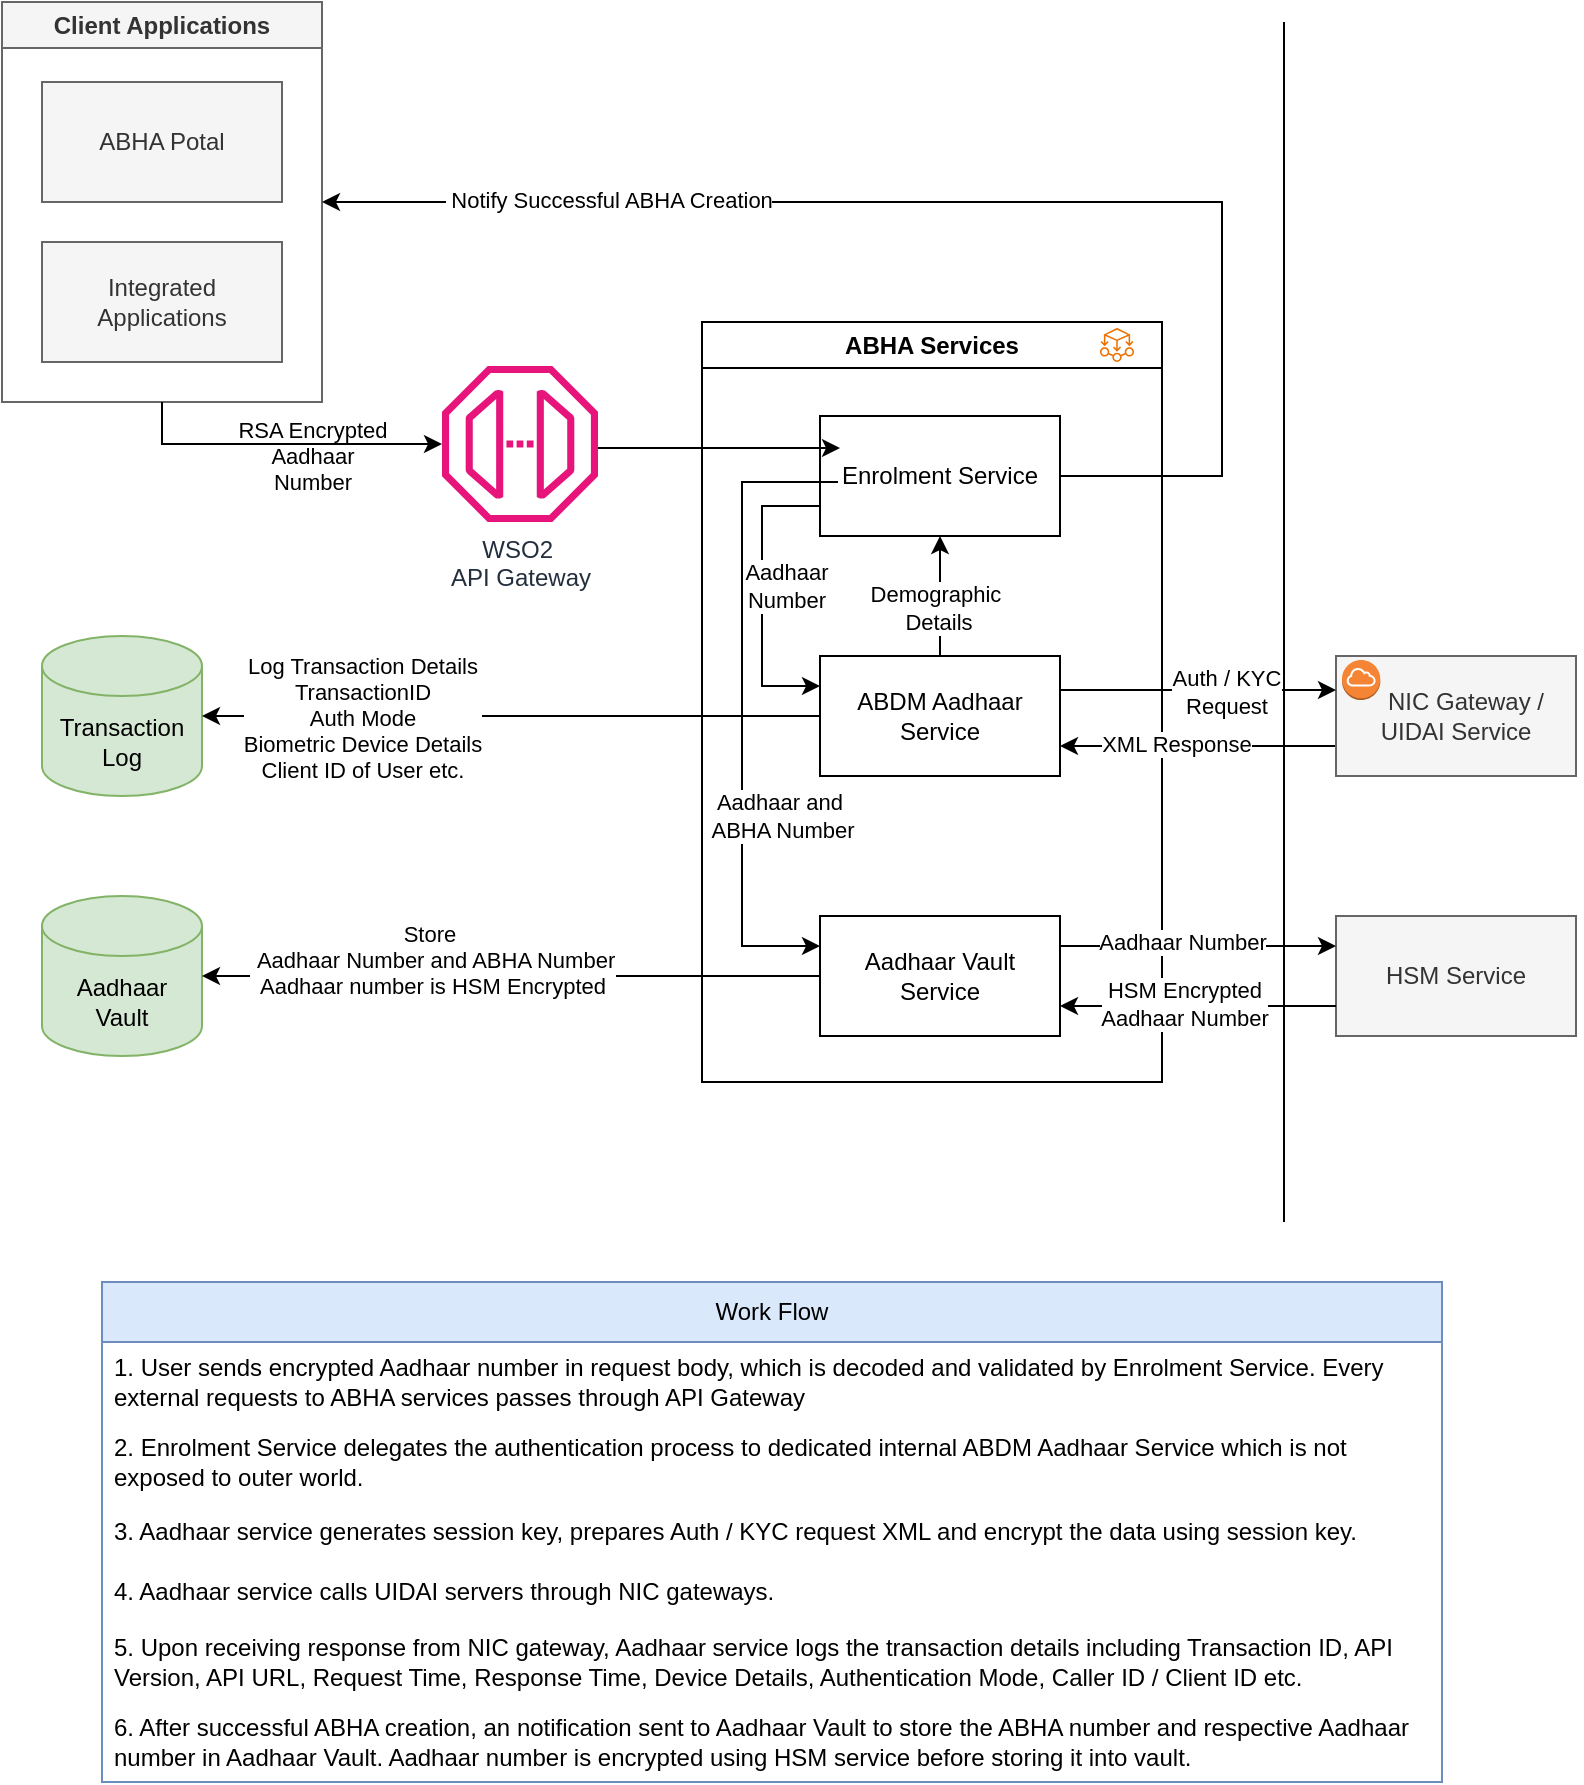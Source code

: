 <mxfile version="26.0.16">
  <diagram name="Page-1" id="w4yM_OVlUn1tSCUoMzzU">
    <mxGraphModel dx="1509" dy="813" grid="1" gridSize="10" guides="1" tooltips="1" connect="1" arrows="1" fold="1" page="1" pageScale="1" pageWidth="850" pageHeight="1100" math="0" shadow="0">
      <root>
        <mxCell id="0" />
        <mxCell id="1" parent="0" />
        <mxCell id="Dfum3mYCq1GaS5fJ5_Xi-3" value="Client Applications" style="swimlane;whiteSpace=wrap;html=1;startSize=23;fillColor=#f5f5f5;fontColor=#333333;strokeColor=#666666;" vertex="1" parent="1">
          <mxGeometry x="40" y="120" width="160" height="200" as="geometry" />
        </mxCell>
        <mxCell id="Dfum3mYCq1GaS5fJ5_Xi-1" value="ABHA Potal" style="rounded=0;whiteSpace=wrap;html=1;fillColor=#f5f5f5;fontColor=#333333;strokeColor=#666666;" vertex="1" parent="Dfum3mYCq1GaS5fJ5_Xi-3">
          <mxGeometry x="20" y="40" width="120" height="60" as="geometry" />
        </mxCell>
        <mxCell id="Dfum3mYCq1GaS5fJ5_Xi-2" value="Integrated Applications" style="rounded=0;whiteSpace=wrap;html=1;fillColor=#f5f5f5;fontColor=#333333;strokeColor=#666666;" vertex="1" parent="Dfum3mYCq1GaS5fJ5_Xi-3">
          <mxGeometry x="20" y="120" width="120" height="60" as="geometry" />
        </mxCell>
        <mxCell id="Dfum3mYCq1GaS5fJ5_Xi-4" value="ABHA Services" style="swimlane;whiteSpace=wrap;html=1;" vertex="1" parent="1">
          <mxGeometry x="390" y="280" width="230" height="380" as="geometry" />
        </mxCell>
        <mxCell id="Dfum3mYCq1GaS5fJ5_Xi-5" value="Enrolment Service" style="rounded=0;whiteSpace=wrap;html=1;" vertex="1" parent="Dfum3mYCq1GaS5fJ5_Xi-4">
          <mxGeometry x="59" y="47" width="120" height="60" as="geometry" />
        </mxCell>
        <mxCell id="Dfum3mYCq1GaS5fJ5_Xi-33" value="" style="edgeStyle=orthogonalEdgeStyle;rounded=0;orthogonalLoop=1;jettySize=auto;html=1;" edge="1" parent="Dfum3mYCq1GaS5fJ5_Xi-4" source="Dfum3mYCq1GaS5fJ5_Xi-6" target="Dfum3mYCq1GaS5fJ5_Xi-5">
          <mxGeometry relative="1" as="geometry" />
        </mxCell>
        <mxCell id="Dfum3mYCq1GaS5fJ5_Xi-34" value="Demographic&amp;nbsp;&lt;div&gt;Details&lt;/div&gt;" style="edgeLabel;html=1;align=center;verticalAlign=middle;resizable=0;points=[];" vertex="1" connectable="0" parent="Dfum3mYCq1GaS5fJ5_Xi-33">
          <mxGeometry x="0.01" y="1" relative="1" as="geometry">
            <mxPoint y="6" as="offset" />
          </mxGeometry>
        </mxCell>
        <mxCell id="Dfum3mYCq1GaS5fJ5_Xi-6" value="ABDM Aadhaar Service" style="rounded=0;whiteSpace=wrap;html=1;" vertex="1" parent="Dfum3mYCq1GaS5fJ5_Xi-4">
          <mxGeometry x="59" y="167" width="120" height="60" as="geometry" />
        </mxCell>
        <mxCell id="Dfum3mYCq1GaS5fJ5_Xi-7" value="Aadhaar Vault Service" style="rounded=0;whiteSpace=wrap;html=1;" vertex="1" parent="Dfum3mYCq1GaS5fJ5_Xi-4">
          <mxGeometry x="59" y="297" width="120" height="60" as="geometry" />
        </mxCell>
        <mxCell id="Dfum3mYCq1GaS5fJ5_Xi-30" value="" style="endArrow=classic;html=1;rounded=0;exitX=0;exitY=0.75;exitDx=0;exitDy=0;entryX=0;entryY=0.25;entryDx=0;entryDy=0;" edge="1" parent="Dfum3mYCq1GaS5fJ5_Xi-4" source="Dfum3mYCq1GaS5fJ5_Xi-5" target="Dfum3mYCq1GaS5fJ5_Xi-6">
          <mxGeometry width="50" height="50" relative="1" as="geometry">
            <mxPoint x="-130" y="150" as="sourcePoint" />
            <mxPoint x="-80" y="100" as="targetPoint" />
            <Array as="points">
              <mxPoint x="30" y="92" />
              <mxPoint x="30" y="182" />
            </Array>
          </mxGeometry>
        </mxCell>
        <mxCell id="Dfum3mYCq1GaS5fJ5_Xi-48" value="" style="sketch=0;outlineConnect=0;fontColor=#232F3E;gradientColor=none;fillColor=#ED7100;strokeColor=none;dashed=0;verticalLabelPosition=bottom;verticalAlign=top;align=center;html=1;fontSize=12;fontStyle=0;aspect=fixed;pointerEvents=1;shape=mxgraph.aws4.ec2_aws_microservice_extractor_for_net;" vertex="1" parent="Dfum3mYCq1GaS5fJ5_Xi-4">
          <mxGeometry x="199" y="3" width="17" height="17" as="geometry" />
        </mxCell>
        <mxCell id="Dfum3mYCq1GaS5fJ5_Xi-70" value="Aadhaar &lt;br&gt;Number" style="edgeLabel;html=1;align=center;verticalAlign=middle;resizable=0;points=[];" vertex="1" connectable="0" parent="Dfum3mYCq1GaS5fJ5_Xi-4">
          <mxGeometry x="148" y="155" as="geometry">
            <mxPoint x="-106" y="-23" as="offset" />
          </mxGeometry>
        </mxCell>
        <mxCell id="Dfum3mYCq1GaS5fJ5_Xi-8" value="" style="endArrow=none;html=1;rounded=0;" edge="1" parent="1">
          <mxGeometry width="50" height="50" relative="1" as="geometry">
            <mxPoint x="681" y="730" as="sourcePoint" />
            <mxPoint x="681" y="130" as="targetPoint" />
          </mxGeometry>
        </mxCell>
        <mxCell id="Dfum3mYCq1GaS5fJ5_Xi-20" value="" style="endArrow=classic;html=1;rounded=0;entryX=1;entryY=0.75;entryDx=0;entryDy=0;exitX=0.009;exitY=1;exitDx=0;exitDy=0;exitPerimeter=0;" edge="1" parent="1" target="Dfum3mYCq1GaS5fJ5_Xi-6">
          <mxGeometry width="50" height="50" relative="1" as="geometry">
            <mxPoint x="821.44" y="492" as="sourcePoint" />
            <mxPoint x="640" y="550" as="targetPoint" />
          </mxGeometry>
        </mxCell>
        <mxCell id="Dfum3mYCq1GaS5fJ5_Xi-77" value="XML Response" style="edgeLabel;html=1;align=center;verticalAlign=middle;resizable=0;points=[];" vertex="1" connectable="0" parent="Dfum3mYCq1GaS5fJ5_Xi-20">
          <mxGeometry x="0.701" relative="1" as="geometry">
            <mxPoint x="20" y="-1" as="offset" />
          </mxGeometry>
        </mxCell>
        <mxCell id="Dfum3mYCq1GaS5fJ5_Xi-21" value="Transaction Log" style="shape=cylinder3;whiteSpace=wrap;html=1;boundedLbl=1;backgroundOutline=1;size=15;fillColor=#d5e8d4;strokeColor=#82b366;" vertex="1" parent="1">
          <mxGeometry x="60" y="437" width="80" height="80" as="geometry" />
        </mxCell>
        <mxCell id="Dfum3mYCq1GaS5fJ5_Xi-22" style="edgeStyle=orthogonalEdgeStyle;rounded=0;orthogonalLoop=1;jettySize=auto;html=1;entryX=1;entryY=0.5;entryDx=0;entryDy=0;entryPerimeter=0;" edge="1" parent="1" source="Dfum3mYCq1GaS5fJ5_Xi-6" target="Dfum3mYCq1GaS5fJ5_Xi-21">
          <mxGeometry relative="1" as="geometry" />
        </mxCell>
        <mxCell id="Dfum3mYCq1GaS5fJ5_Xi-55" value="Log Transaction Details&lt;div&gt;TransactionID&lt;/div&gt;&lt;div&gt;Auth Mode&lt;/div&gt;&lt;div&gt;Biometric Device Details&lt;/div&gt;&lt;div&gt;Client ID of User etc.&lt;/div&gt;" style="edgeLabel;html=1;align=center;verticalAlign=middle;resizable=0;points=[];" vertex="1" connectable="0" parent="Dfum3mYCq1GaS5fJ5_Xi-22">
          <mxGeometry x="0.172" y="1" relative="1" as="geometry">
            <mxPoint x="-48" as="offset" />
          </mxGeometry>
        </mxCell>
        <mxCell id="Dfum3mYCq1GaS5fJ5_Xi-23" value="Aadhaar &lt;br&gt;Vault" style="shape=cylinder3;whiteSpace=wrap;html=1;boundedLbl=1;backgroundOutline=1;size=15;fillColor=#d5e8d4;strokeColor=#82b366;" vertex="1" parent="1">
          <mxGeometry x="60" y="567" width="80" height="80" as="geometry" />
        </mxCell>
        <mxCell id="Dfum3mYCq1GaS5fJ5_Xi-24" style="edgeStyle=orthogonalEdgeStyle;rounded=0;orthogonalLoop=1;jettySize=auto;html=1;" edge="1" parent="1" source="Dfum3mYCq1GaS5fJ5_Xi-7" target="Dfum3mYCq1GaS5fJ5_Xi-23">
          <mxGeometry relative="1" as="geometry" />
        </mxCell>
        <mxCell id="Dfum3mYCq1GaS5fJ5_Xi-25" value="HSM Service" style="rounded=0;whiteSpace=wrap;html=1;fillColor=#f5f5f5;fontColor=#333333;strokeColor=#666666;" vertex="1" parent="1">
          <mxGeometry x="707" y="577" width="120" height="60" as="geometry" />
        </mxCell>
        <mxCell id="Dfum3mYCq1GaS5fJ5_Xi-26" style="edgeStyle=orthogonalEdgeStyle;rounded=0;orthogonalLoop=1;jettySize=auto;html=1;entryX=0;entryY=0.25;entryDx=0;entryDy=0;exitX=1;exitY=0.25;exitDx=0;exitDy=0;" edge="1" parent="1" source="Dfum3mYCq1GaS5fJ5_Xi-7" target="Dfum3mYCq1GaS5fJ5_Xi-25">
          <mxGeometry relative="1" as="geometry">
            <mxPoint x="820" y="591.5" as="targetPoint" />
            <mxPoint x="590" y="592" as="sourcePoint" />
          </mxGeometry>
        </mxCell>
        <mxCell id="Dfum3mYCq1GaS5fJ5_Xi-74" value="Aadhaar Number" style="edgeLabel;html=1;align=center;verticalAlign=middle;resizable=0;points=[];" vertex="1" connectable="0" parent="Dfum3mYCq1GaS5fJ5_Xi-26">
          <mxGeometry x="0.021" y="-1" relative="1" as="geometry">
            <mxPoint x="-10" y="-3" as="offset" />
          </mxGeometry>
        </mxCell>
        <mxCell id="Dfum3mYCq1GaS5fJ5_Xi-27" value="" style="endArrow=classic;html=1;rounded=0;exitX=0;exitY=0.75;exitDx=0;exitDy=0;entryX=1;entryY=0.75;entryDx=0;entryDy=0;" edge="1" parent="1" source="Dfum3mYCq1GaS5fJ5_Xi-25" target="Dfum3mYCq1GaS5fJ5_Xi-7">
          <mxGeometry width="50" height="50" relative="1" as="geometry">
            <mxPoint x="820" y="621.5" as="sourcePoint" />
            <mxPoint x="580" y="622" as="targetPoint" />
          </mxGeometry>
        </mxCell>
        <mxCell id="Dfum3mYCq1GaS5fJ5_Xi-75" value="HSM Encrypted&lt;br&gt;Aadhaar Number" style="edgeLabel;html=1;align=center;verticalAlign=middle;resizable=0;points=[];" vertex="1" connectable="0" parent="Dfum3mYCq1GaS5fJ5_Xi-27">
          <mxGeometry x="0.101" y="-1" relative="1" as="geometry">
            <mxPoint as="offset" />
          </mxGeometry>
        </mxCell>
        <mxCell id="Dfum3mYCq1GaS5fJ5_Xi-36" style="edgeStyle=orthogonalEdgeStyle;rounded=0;orthogonalLoop=1;jettySize=auto;html=1;entryX=1;entryY=0.5;entryDx=0;entryDy=0;exitX=1;exitY=0.5;exitDx=0;exitDy=0;" edge="1" parent="1" source="Dfum3mYCq1GaS5fJ5_Xi-5" target="Dfum3mYCq1GaS5fJ5_Xi-3">
          <mxGeometry relative="1" as="geometry">
            <mxPoint x="389" y="160" as="targetPoint" />
            <Array as="points">
              <mxPoint x="650" y="357" />
              <mxPoint x="650" y="220" />
            </Array>
          </mxGeometry>
        </mxCell>
        <mxCell id="Dfum3mYCq1GaS5fJ5_Xi-59" value="&amp;nbsp;Notify Successful ABHA Creation" style="edgeLabel;html=1;align=center;verticalAlign=middle;resizable=0;points=[];" vertex="1" connectable="0" parent="Dfum3mYCq1GaS5fJ5_Xi-36">
          <mxGeometry x="0.714" relative="1" as="geometry">
            <mxPoint x="47" y="-1" as="offset" />
          </mxGeometry>
        </mxCell>
        <mxCell id="Dfum3mYCq1GaS5fJ5_Xi-44" value="&amp;nbsp; &amp;nbsp;NIC Gateway / &lt;br&gt;UIDAI Service" style="rounded=0;whiteSpace=wrap;html=1;fillColor=#f5f5f5;fontColor=#333333;strokeColor=#666666;" vertex="1" parent="1">
          <mxGeometry x="707" y="447" width="120" height="60" as="geometry" />
        </mxCell>
        <mxCell id="Dfum3mYCq1GaS5fJ5_Xi-45" style="edgeStyle=orthogonalEdgeStyle;rounded=0;orthogonalLoop=1;jettySize=auto;html=1;entryX=0;entryY=0.5;entryDx=0;entryDy=0;" edge="1" parent="1">
          <mxGeometry relative="1" as="geometry">
            <mxPoint x="569" y="464" as="sourcePoint" />
            <mxPoint x="707" y="464" as="targetPoint" />
          </mxGeometry>
        </mxCell>
        <mxCell id="Dfum3mYCq1GaS5fJ5_Xi-76" value="Auth / KYC &lt;br&gt;Request" style="edgeLabel;html=1;align=center;verticalAlign=middle;resizable=0;points=[];" vertex="1" connectable="0" parent="Dfum3mYCq1GaS5fJ5_Xi-45">
          <mxGeometry x="-0.025" y="3" relative="1" as="geometry">
            <mxPoint x="15" y="4" as="offset" />
          </mxGeometry>
        </mxCell>
        <mxCell id="Dfum3mYCq1GaS5fJ5_Xi-37" value="" style="outlineConnect=0;dashed=0;verticalLabelPosition=bottom;verticalAlign=top;align=center;html=1;shape=mxgraph.aws3.internet_gateway;fillColor=#F58534;gradientColor=none;" vertex="1" parent="1">
          <mxGeometry x="710" y="449" width="19.17" height="20" as="geometry" />
        </mxCell>
        <mxCell id="Dfum3mYCq1GaS5fJ5_Xi-54" style="edgeStyle=orthogonalEdgeStyle;rounded=0;orthogonalLoop=1;jettySize=auto;html=1;entryX=0;entryY=0.5;entryDx=0;entryDy=0;" edge="1" parent="1">
          <mxGeometry relative="1" as="geometry">
            <mxPoint x="338" y="343" as="sourcePoint" />
            <mxPoint x="459" y="343" as="targetPoint" />
          </mxGeometry>
        </mxCell>
        <mxCell id="Dfum3mYCq1GaS5fJ5_Xi-49" value="WSO2&amp;nbsp;&lt;div&gt;API Gateway&lt;/div&gt;" style="sketch=0;outlineConnect=0;fontColor=#232F3E;gradientColor=none;fillColor=#E7157B;strokeColor=none;dashed=0;verticalLabelPosition=bottom;verticalAlign=top;align=center;html=1;fontSize=12;fontStyle=0;aspect=fixed;pointerEvents=1;shape=mxgraph.aws4.endpoint;" vertex="1" parent="1">
          <mxGeometry x="260" y="302" width="78" height="78" as="geometry" />
        </mxCell>
        <mxCell id="Dfum3mYCq1GaS5fJ5_Xi-56" value="Store&amp;nbsp;&lt;div&gt;&lt;span style=&quot;background-color: light-dark(#ffffff, var(--ge-dark-color, #121212)); color: light-dark(rgb(0, 0, 0), rgb(255, 255, 255));&quot;&gt;&amp;nbsp;&lt;/span&gt;&lt;span style=&quot;background-color: light-dark(#ffffff, var(--ge-dark-color, #121212)); color: light-dark(rgb(0, 0, 0), rgb(255, 255, 255));&quot;&gt;Aadhaar Number and ABHA Number&lt;/span&gt;&lt;/div&gt;&lt;div&gt;&lt;span style=&quot;background-color: light-dark(#ffffff, var(--ge-dark-color, #121212)); color: light-dark(rgb(0, 0, 0), rgb(255, 255, 255));&quot;&gt;Aadhaar number is HSM Encrypted&lt;/span&gt;&lt;/div&gt;" style="edgeLabel;html=1;align=center;verticalAlign=middle;resizable=0;points=[];" vertex="1" connectable="0" parent="1">
          <mxGeometry x="260.002" y="607" as="geometry">
            <mxPoint x="-5" y="-8" as="offset" />
          </mxGeometry>
        </mxCell>
        <mxCell id="Dfum3mYCq1GaS5fJ5_Xi-60" value="Work Flow" style="swimlane;fontStyle=0;childLayout=stackLayout;horizontal=1;startSize=30;horizontalStack=0;resizeParent=1;resizeParentMax=0;resizeLast=0;collapsible=1;marginBottom=0;whiteSpace=wrap;html=1;fillColor=#dae8fc;strokeColor=#6c8ebf;" vertex="1" parent="1">
          <mxGeometry x="90" y="760" width="670" height="250" as="geometry" />
        </mxCell>
        <mxCell id="Dfum3mYCq1GaS5fJ5_Xi-61" value="1. User sends encrypted Aadhaar number in request body, which is decoded and validated by Enrolment Service. Every external requests to ABHA services passes through API Gateway" style="text;strokeColor=none;fillColor=none;align=left;verticalAlign=middle;spacingLeft=4;spacingRight=4;overflow=hidden;points=[[0,0.5],[1,0.5]];portConstraint=eastwest;rotatable=0;whiteSpace=wrap;html=1;" vertex="1" parent="Dfum3mYCq1GaS5fJ5_Xi-60">
          <mxGeometry y="30" width="670" height="40" as="geometry" />
        </mxCell>
        <mxCell id="Dfum3mYCq1GaS5fJ5_Xi-62" value="2. Enrolment Service delegates the authentication process to dedicated internal ABDM Aadhaar Service which is not exposed to outer world." style="text;strokeColor=none;fillColor=none;align=left;verticalAlign=middle;spacingLeft=4;spacingRight=4;overflow=hidden;points=[[0,0.5],[1,0.5]];portConstraint=eastwest;rotatable=0;whiteSpace=wrap;html=1;" vertex="1" parent="Dfum3mYCq1GaS5fJ5_Xi-60">
          <mxGeometry y="70" width="670" height="40" as="geometry" />
        </mxCell>
        <mxCell id="Dfum3mYCq1GaS5fJ5_Xi-64" value="3. Aadhaar service generates session key, prepares Auth / KYC request XML and encrypt the data using session key." style="text;strokeColor=none;fillColor=none;align=left;verticalAlign=middle;spacingLeft=4;spacingRight=4;overflow=hidden;points=[[0,0.5],[1,0.5]];portConstraint=eastwest;rotatable=0;whiteSpace=wrap;html=1;" vertex="1" parent="Dfum3mYCq1GaS5fJ5_Xi-60">
          <mxGeometry y="110" width="670" height="30" as="geometry" />
        </mxCell>
        <mxCell id="Dfum3mYCq1GaS5fJ5_Xi-65" value="4. Aadhaar service calls UIDAI servers through NIC gateways." style="text;strokeColor=none;fillColor=none;align=left;verticalAlign=middle;spacingLeft=4;spacingRight=4;overflow=hidden;points=[[0,0.5],[1,0.5]];portConstraint=eastwest;rotatable=0;whiteSpace=wrap;html=1;" vertex="1" parent="Dfum3mYCq1GaS5fJ5_Xi-60">
          <mxGeometry y="140" width="670" height="30" as="geometry" />
        </mxCell>
        <mxCell id="Dfum3mYCq1GaS5fJ5_Xi-66" value="5. Upon receiving response from NIC gateway, Aadhaar service logs the transaction details including Transaction ID, API Version, API URL, Request Time, Response Time, Device Details, Authentication Mode, Caller ID / Client ID etc." style="text;strokeColor=none;fillColor=none;align=left;verticalAlign=middle;spacingLeft=4;spacingRight=4;overflow=hidden;points=[[0,0.5],[1,0.5]];portConstraint=eastwest;rotatable=0;whiteSpace=wrap;html=1;" vertex="1" parent="Dfum3mYCq1GaS5fJ5_Xi-60">
          <mxGeometry y="170" width="670" height="40" as="geometry" />
        </mxCell>
        <mxCell id="Dfum3mYCq1GaS5fJ5_Xi-63" value="6. After successful ABHA creation, an notification sent to Aadhaar Vault to store the ABHA number and respective Aadhaar number in Aadhaar Vault. Aadhaar number is encrypted using HSM service before storing it into vault." style="text;strokeColor=none;fillColor=none;align=left;verticalAlign=middle;spacingLeft=4;spacingRight=4;overflow=hidden;points=[[0,0.5],[1,0.5]];portConstraint=eastwest;rotatable=0;whiteSpace=wrap;html=1;" vertex="1" parent="Dfum3mYCq1GaS5fJ5_Xi-60">
          <mxGeometry y="210" width="670" height="40" as="geometry" />
        </mxCell>
        <mxCell id="Dfum3mYCq1GaS5fJ5_Xi-67" value="" style="endArrow=classic;html=1;rounded=0;exitX=0;exitY=0.75;exitDx=0;exitDy=0;entryX=0;entryY=0.25;entryDx=0;entryDy=0;" edge="1" parent="1" target="Dfum3mYCq1GaS5fJ5_Xi-7">
          <mxGeometry width="50" height="50" relative="1" as="geometry">
            <mxPoint x="458" y="360" as="sourcePoint" />
            <mxPoint x="458" y="450" as="targetPoint" />
            <Array as="points">
              <mxPoint x="429" y="360" />
              <mxPoint x="410" y="360" />
              <mxPoint x="410" y="400" />
              <mxPoint x="410" y="592" />
            </Array>
          </mxGeometry>
        </mxCell>
        <mxCell id="Dfum3mYCq1GaS5fJ5_Xi-73" value="Aadhaar and&amp;nbsp;&lt;div&gt;ABHA Number&lt;/div&gt;" style="edgeLabel;html=1;align=center;verticalAlign=middle;resizable=0;points=[];" vertex="1" connectable="0" parent="Dfum3mYCq1GaS5fJ5_Xi-67">
          <mxGeometry x="0.339" y="2" relative="1" as="geometry">
            <mxPoint x="18" y="1" as="offset" />
          </mxGeometry>
        </mxCell>
        <mxCell id="Dfum3mYCq1GaS5fJ5_Xi-68" value="RSA Encrypted&lt;br&gt;Aadhaar &lt;br&gt;Number" style="edgeLabel;html=1;align=center;verticalAlign=middle;resizable=0;points=[];" vertex="1" connectable="0" parent="1">
          <mxGeometry x="196.003" y="354.003" as="geometry">
            <mxPoint x="-1" y="-7" as="offset" />
          </mxGeometry>
        </mxCell>
        <mxCell id="Dfum3mYCq1GaS5fJ5_Xi-69" value="" style="endArrow=classic;html=1;rounded=0;exitX=0.5;exitY=1;exitDx=0;exitDy=0;" edge="1" parent="1" source="Dfum3mYCq1GaS5fJ5_Xi-3" target="Dfum3mYCq1GaS5fJ5_Xi-49">
          <mxGeometry width="50" height="50" relative="1" as="geometry">
            <mxPoint x="140" y="430" as="sourcePoint" />
            <mxPoint x="190" y="380" as="targetPoint" />
            <Array as="points">
              <mxPoint x="120" y="341" />
            </Array>
          </mxGeometry>
        </mxCell>
      </root>
    </mxGraphModel>
  </diagram>
</mxfile>

